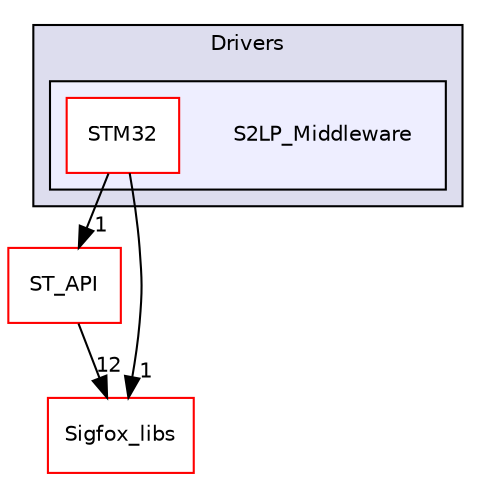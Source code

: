 digraph "C:/Generic_Push_Button/Drivers/S2LP_Middleware" {
  compound=true
  node [ fontsize="10", fontname="Helvetica"];
  edge [ labelfontsize="10", labelfontname="Helvetica"];
  subgraph clusterdir_bfcb9b59d5a79fef99b63003bd588650 {
    graph [ bgcolor="#ddddee", pencolor="black", label="Drivers" fontname="Helvetica", fontsize="10", URL="dir_bfcb9b59d5a79fef99b63003bd588650.html"]
  subgraph clusterdir_2ef9d9f2c0db772c991cded9158885a2 {
    graph [ bgcolor="#eeeeff", pencolor="black", label="" URL="dir_2ef9d9f2c0db772c991cded9158885a2.html"];
    dir_2ef9d9f2c0db772c991cded9158885a2 [shape=plaintext label="S2LP_Middleware"];
    dir_dd48bbf37f214ec5c95fd63afd814d2d [shape=box label="STM32" color="red" fillcolor="white" style="filled" URL="dir_dd48bbf37f214ec5c95fd63afd814d2d.html"];
  }
  }
  dir_c4d9a9c269c47f78f32b38b2f4649794 [shape=box label="ST_API" fillcolor="white" style="filled" color="red" URL="dir_c4d9a9c269c47f78f32b38b2f4649794.html"];
  dir_1a536925bd7386c694430b43ba783044 [shape=box label="Sigfox_libs" fillcolor="white" style="filled" color="red" URL="dir_1a536925bd7386c694430b43ba783044.html"];
  dir_dd48bbf37f214ec5c95fd63afd814d2d->dir_c4d9a9c269c47f78f32b38b2f4649794 [headlabel="1", labeldistance=1.5 headhref="dir_000003_000016.html"];
  dir_dd48bbf37f214ec5c95fd63afd814d2d->dir_1a536925bd7386c694430b43ba783044 [headlabel="1", labeldistance=1.5 headhref="dir_000003_000013.html"];
  dir_c4d9a9c269c47f78f32b38b2f4649794->dir_1a536925bd7386c694430b43ba783044 [headlabel="12", labeldistance=1.5 headhref="dir_000016_000013.html"];
}
